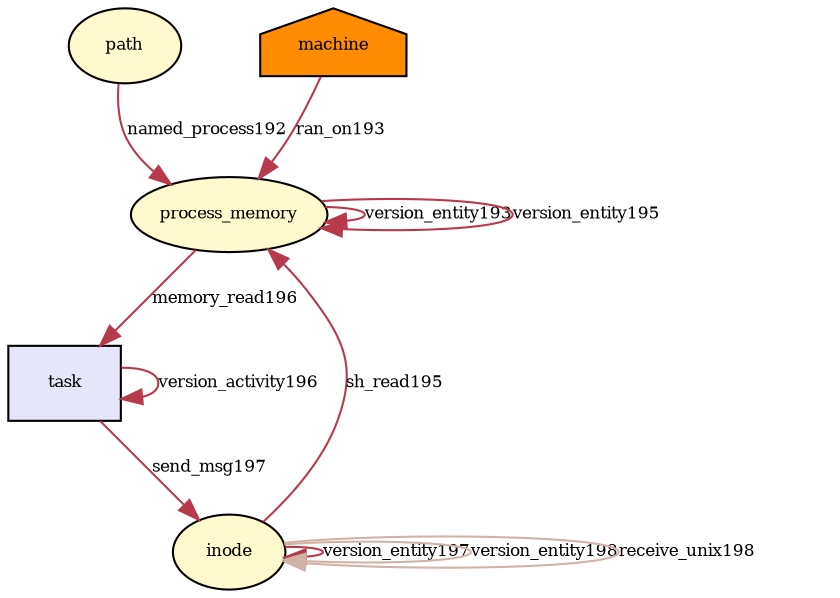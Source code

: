 digraph RGL__DirectedAdjacencyGraph {path[fontsize = 8,label = "path",shape = ellipse, fillcolor="#fffacd", style = filled]

process_memory[fontsize = 8,label = "process_memory",shape = ellipse, fillcolor="#fffacd", style = filled]

path -> process_memory[fontsize = 8,label = "named_process192", color="#b7394b"]

process_memory -> process_memory[fontsize = 8,label = "version_entity193", color="#b7394b"]

machine[fontsize = 8,label = "machine",shape = house, fillcolor="#ff8c00", style = filled]

machine -> process_memory[fontsize = 8,label = "ran_on193", color="#b7394b"]

process_memory -> process_memory[fontsize = 8,label = "version_entity195", color="#b7394b"]

inode[fontsize = 8,label = "inode",shape = ellipse, fillcolor="#fffacd", style = filled]

inode -> process_memory[fontsize = 8,label = "sh_read195", color="#b7394b"]

task[fontsize = 8,label = "task",shape = rectangle, fillcolor="#e6e6fa", style = filled]

task -> task[fontsize = 8,label = "version_activity196", color="#b7394b"]

process_memory -> task[fontsize = 8,label = "memory_read196", color="#b7394b"]

inode -> inode[fontsize = 8,label = "version_entity197", color="#b7394b"]

task -> inode[fontsize = 8,label = "send_msg197", color="#b7394b"]

inode -> inode[fontsize = 8,label = "version_entity198", color="#d0b2a7"]

inode -> inode[fontsize = 8,label = "receive_unix198", color="#d0b2a7"]

}